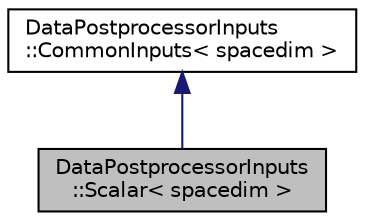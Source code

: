 digraph "DataPostprocessorInputs::Scalar&lt; spacedim &gt;"
{
 // LATEX_PDF_SIZE
  edge [fontname="Helvetica",fontsize="10",labelfontname="Helvetica",labelfontsize="10"];
  node [fontname="Helvetica",fontsize="10",shape=record];
  Node1 [label="DataPostprocessorInputs\l::Scalar\< spacedim \>",height=0.2,width=0.4,color="black", fillcolor="grey75", style="filled", fontcolor="black",tooltip=" "];
  Node2 -> Node1 [dir="back",color="midnightblue",fontsize="10",style="solid",fontname="Helvetica"];
  Node2 [label="DataPostprocessorInputs\l::CommonInputs\< spacedim \>",height=0.2,width=0.4,color="black", fillcolor="white", style="filled",URL="$structDataPostprocessorInputs_1_1CommonInputs.html",tooltip=" "];
}
